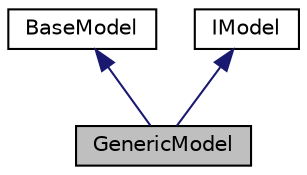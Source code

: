 digraph G
{
  edge [fontname="Helvetica",fontsize="10",labelfontname="Helvetica",labelfontsize="10"];
  node [fontname="Helvetica",fontsize="10",shape=record];
  Node1 [label="GenericModel",height=0.2,width=0.4,color="black", fillcolor="grey75", style="filled" fontcolor="black"];
  Node2 -> Node1 [dir=back,color="midnightblue",fontsize="10",style="solid"];
  Node2 [label="BaseModel",height=0.2,width=0.4,color="black", fillcolor="white", style="filled",URL="$class_utopia_1_1_components_1_1_model_1_1_base_model.html"];
  Node3 -> Node1 [dir=back,color="midnightblue",fontsize="10",style="solid"];
  Node3 [label="IModel",height=0.2,width=0.4,color="black", fillcolor="white", style="filled",URL="$interface_utopia_1_1_components_1_1_model_1_1_i_model.html"];
}
